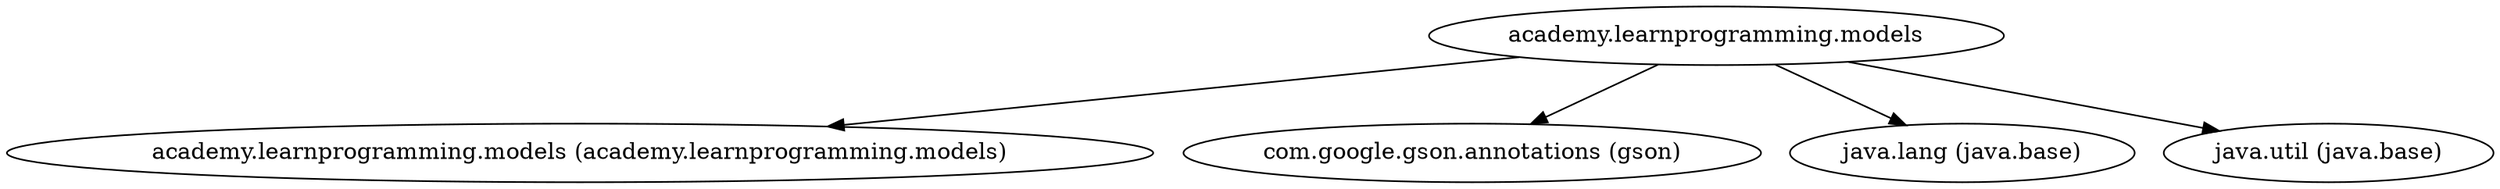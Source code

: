 digraph "academy.learnprogramming.models" {
    // Path: /Users/d-amaya/Desktop/Java9Learning/MigrationToJava9/Part4/mods/models.jar
   "academy.learnprogramming.models"                  -> "academy.learnprogramming.models (academy.learnprogramming.models)";
   "academy.learnprogramming.models"                  -> "com.google.gson.annotations (gson)";
   "academy.learnprogramming.models"                  -> "java.lang (java.base)";
   "academy.learnprogramming.models"                  -> "java.util (java.base)";
}
